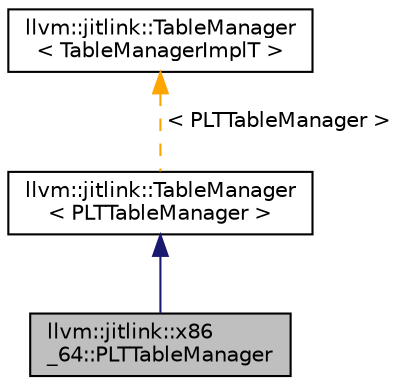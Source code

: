 digraph "llvm::jitlink::x86_64::PLTTableManager"
{
 // LATEX_PDF_SIZE
  bgcolor="transparent";
  edge [fontname="Helvetica",fontsize="10",labelfontname="Helvetica",labelfontsize="10"];
  node [fontname="Helvetica",fontsize="10",shape=record];
  Node1 [label="llvm::jitlink::x86\l_64::PLTTableManager",height=0.2,width=0.4,color="black", fillcolor="grey75", style="filled", fontcolor="black",tooltip="Procedure Linkage Table Builder."];
  Node2 -> Node1 [dir="back",color="midnightblue",fontsize="10",style="solid",fontname="Helvetica"];
  Node2 [label="llvm::jitlink::TableManager\l\< PLTTableManager \>",height=0.2,width=0.4,color="black",URL="$classllvm_1_1jitlink_1_1TableManager.html",tooltip=" "];
  Node3 -> Node2 [dir="back",color="orange",fontsize="10",style="dashed",label=" \< PLTTableManager \>" ,fontname="Helvetica"];
  Node3 [label="llvm::jitlink::TableManager\l\< TableManagerImplT \>",height=0.2,width=0.4,color="black",URL="$classllvm_1_1jitlink_1_1TableManager.html",tooltip="A CRTP base for tables that are built on demand, e.g."];
}
